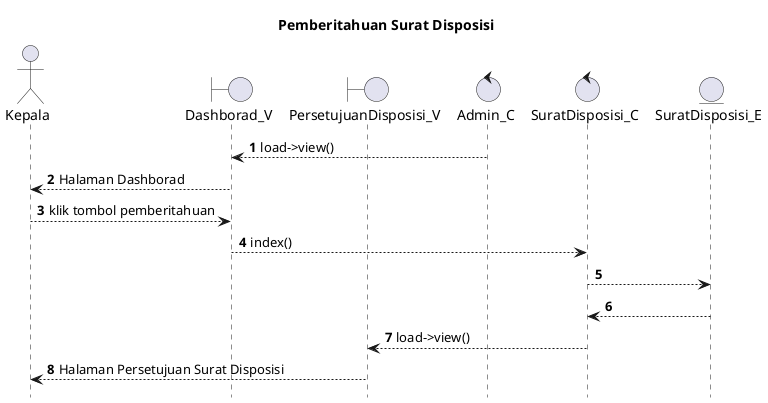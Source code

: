@startuml

autonumber
hide footbox
title Pemberitahuan Surat Disposisi

Actor Kepala
boundary Dashborad_V
boundary PersetujuanDisposisi_V
control Admin_C
control SuratDisposisi_C
Entity SuratDisposisi_E

Admin_C --> Dashborad_V: load->view()
Dashborad_V --> Kepala: Halaman Dashborad
Kepala --> Dashborad_V: klik tombol pemberitahuan
Dashborad_V --> SuratDisposisi_C: index()
SuratDisposisi_C --> SuratDisposisi_E:
    
    SuratDisposisi_E --> SuratDisposisi_C:
    SuratDisposisi_C --> PersetujuanDisposisi_V: load->view()
    PersetujuanDisposisi_V --> Kepala: Halaman Persetujuan Surat Disposisi

@enduml